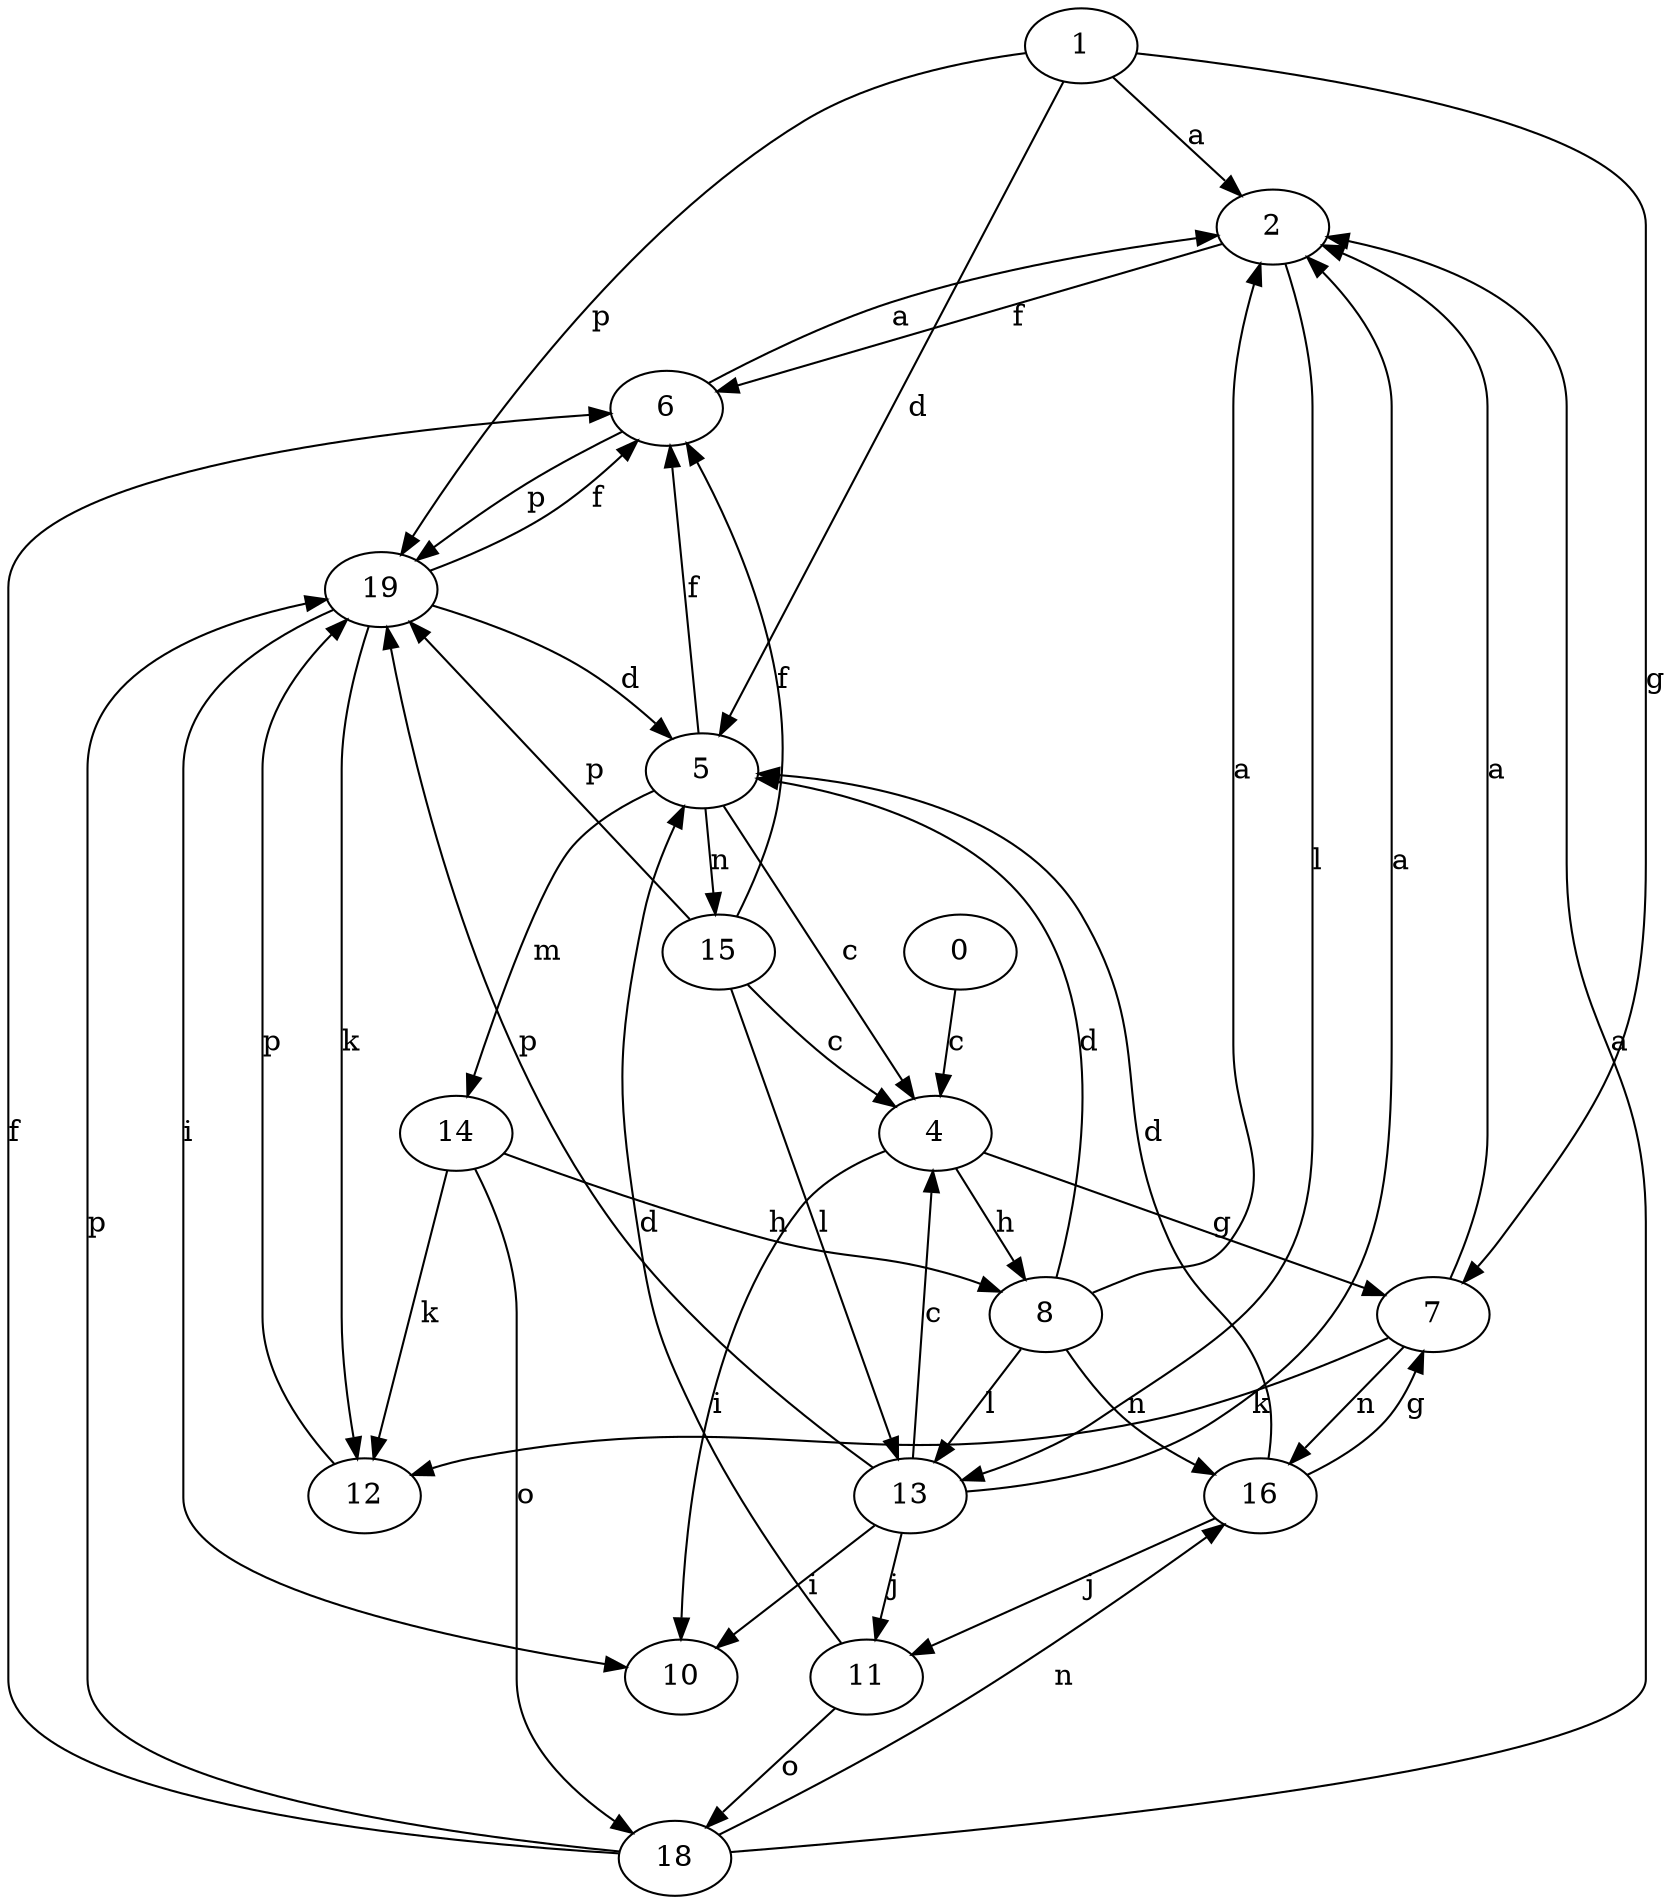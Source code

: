 strict digraph  {
1;
2;
4;
5;
6;
7;
8;
10;
11;
12;
13;
14;
15;
0;
16;
18;
19;
1 -> 2  [label=a];
1 -> 5  [label=d];
1 -> 7  [label=g];
1 -> 19  [label=p];
2 -> 6  [label=f];
2 -> 13  [label=l];
4 -> 7  [label=g];
4 -> 8  [label=h];
4 -> 10  [label=i];
5 -> 4  [label=c];
5 -> 6  [label=f];
5 -> 14  [label=m];
5 -> 15  [label=n];
6 -> 2  [label=a];
6 -> 19  [label=p];
7 -> 2  [label=a];
7 -> 12  [label=k];
7 -> 16  [label=n];
8 -> 2  [label=a];
8 -> 5  [label=d];
8 -> 13  [label=l];
8 -> 16  [label=n];
11 -> 5  [label=d];
11 -> 18  [label=o];
12 -> 19  [label=p];
13 -> 2  [label=a];
13 -> 4  [label=c];
13 -> 10  [label=i];
13 -> 11  [label=j];
13 -> 19  [label=p];
14 -> 8  [label=h];
14 -> 12  [label=k];
14 -> 18  [label=o];
15 -> 4  [label=c];
15 -> 6  [label=f];
15 -> 13  [label=l];
15 -> 19  [label=p];
0 -> 4  [label=c];
16 -> 5  [label=d];
16 -> 7  [label=g];
16 -> 11  [label=j];
18 -> 2  [label=a];
18 -> 6  [label=f];
18 -> 16  [label=n];
18 -> 19  [label=p];
19 -> 5  [label=d];
19 -> 6  [label=f];
19 -> 10  [label=i];
19 -> 12  [label=k];
}
